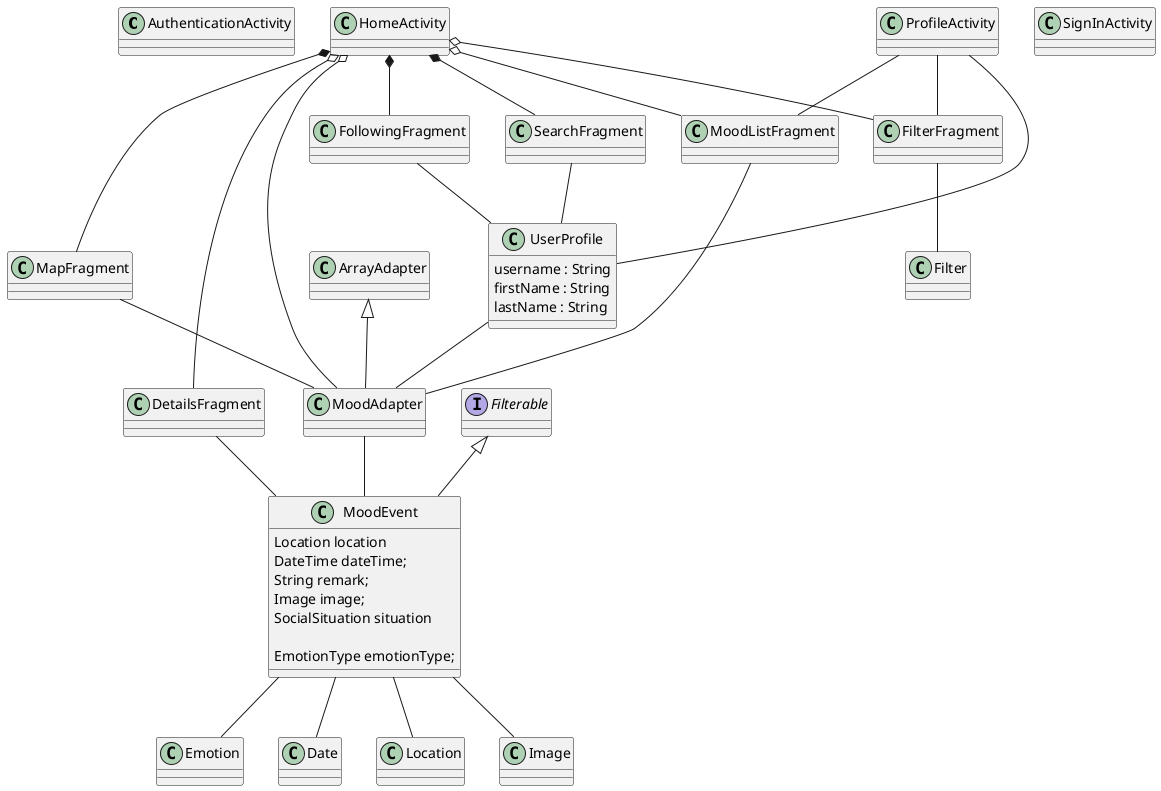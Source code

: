 @startuml

class AuthenticationActivity
class HomeActivity
class ProfileActivity
class SignInActivity

class UserProfile
{
    username : String
    firstName : String
    lastName : String
}
class Emotion

HomeActivity *-- MapFragment
HomeActivity o-- MoodListFragment
HomeActivity o-- MoodAdapter
HomeActivity *-- SearchFragment
HomeActivity *-- FollowingFragment
HomeActivity o-- FilterFragment
HomeActivity o-- DetailsFragment

FilterFragment -- Filter

ProfileActivity -- UserProfile
ProfileActivity -- MoodListFragment
ProfileActivity -- FilterFragment

FollowingFragment -- UserProfile
SearchFragment -- UserProfile

MapFragment -- MoodAdapter

MoodListFragment -- MoodAdapter

DetailsFragment -- MoodEvent

class MoodEvent
{
    Location location
    DateTime dateTime;
    String remark;
    Image image;
    SocialSituation situation
    
    EmotionType emotionType;
}

class MoodAdapter
{
}

UserProfile -- MoodAdapter

ArrayAdapter <|-- MoodAdapter

MoodAdapter -- MoodEvent
interface Filterable
Filterable <|-- MoodEvent

MoodEvent -- Emotion
MoodEvent -- Date
MoodEvent -- Location
MoodEvent -- Image

@enduml
